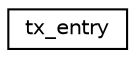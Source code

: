 digraph "Graphical Class Hierarchy"
{
 // INTERACTIVE_SVG=YES
  edge [fontname="Helvetica",fontsize="10",labelfontname="Helvetica",labelfontsize="10"];
  node [fontname="Helvetica",fontsize="10",shape=record];
  rankdir="LR";
  Node0 [label="tx_entry",height=0.2,width=0.4,color="black", fillcolor="white", style="filled",URL="$structtx__entry.html"];
}
